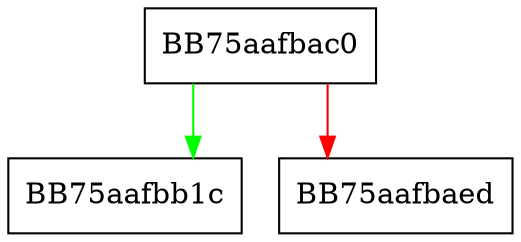 digraph fopclog2___index {
  node [shape="box"];
  graph [splines=ortho];
  BB75aafbac0 -> BB75aafbb1c [color="green"];
  BB75aafbac0 -> BB75aafbaed [color="red"];
}